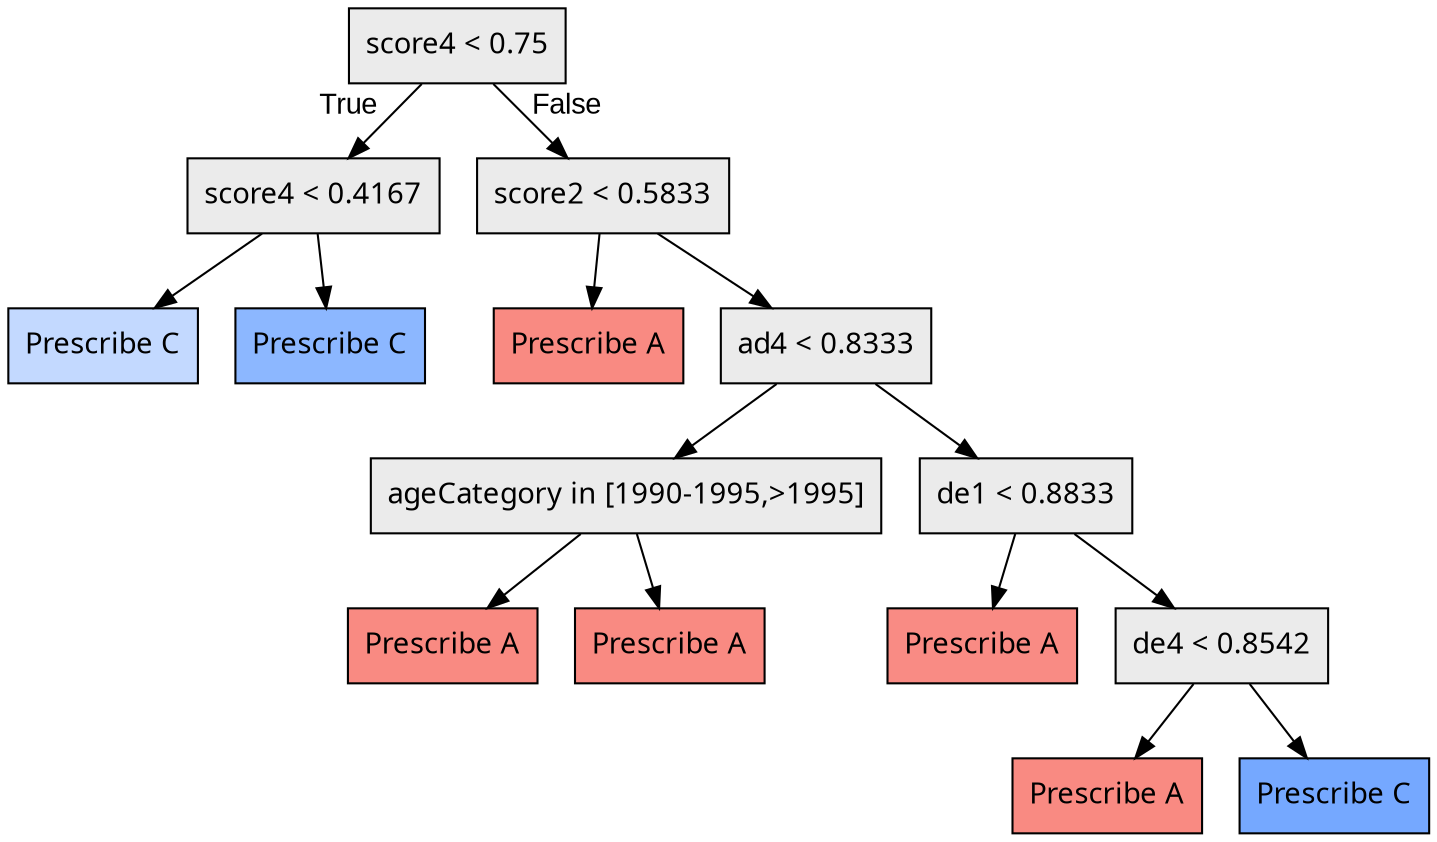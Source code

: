 digraph "G" {
1 [fillcolor="#EBEBEB", fontname="bold arial", label="score4 &lt; 0.75", shape=box, style="filled"];
2 [fillcolor="#EBEBEB", fontname="bold arial", label="score4 &lt; 0.4167", shape=box, style="filled"];
3 [color=black, fillcolor="#619CFF60", fontname="bold arial", label="Prescribe C", shape=box, style="filled"];
4 [color=black, fillcolor="#619CFFb9", fontname="bold arial", label="Prescribe C", shape=box, style="filled"];
5 [fillcolor="#EBEBEB", fontname="bold arial", label="score2 &lt; 0.5833", shape=box, style="filled"];
6 [color=black, fillcolor="#F8766Dda", fontname="bold arial", label="Prescribe A", shape=box, style="filled"];
7 [fillcolor="#EBEBEB", fontname="bold arial", label="ad4 &lt; 0.8333", shape=box, style="filled"];
8 [fillcolor="#EBEBEB", fontname="bold arial", label="ageCategory in [1990-1995,&gt;1995]", shape=box, style="filled"];
9 [color=black, fillcolor="#F8766Dda", fontname="bold arial", label="Prescribe A", shape=box, style="filled"];
10 [color=black, fillcolor="#F8766Dda", fontname="bold arial", label="Prescribe A", shape=box, style="filled"];
11 [fillcolor="#EBEBEB", fontname="bold arial", label="de1 &lt; 0.8833", shape=box, style="filled"];
12 [color=black, fillcolor="#F8766Dd7", fontname="bold arial", label="Prescribe A", shape=box, style="filled"];
13 [fillcolor="#EBEBEB", fontname="bold arial", label="de4 &lt; 0.8542", shape=box, style="filled"];
14 [color=black, fillcolor="#F8766Dda", fontname="bold arial", label="Prescribe A", shape=box, style="filled"];
15 [color=black, fillcolor="#619CFFdf", fontname="bold arial", label="Prescribe C", shape=box, style="filled"];
1 -> 2  [fontname="arial", headlabel="True", key=0, labelangle=45, labeldistance="2.5"];
1 -> 5  [fontname="arial", headlabel="False", key=0, labelangle="-45", labeldistance="2.5"];
2 -> 3  [key=0];
2 -> 4  [key=0];
5 -> 6  [key=0];
5 -> 7  [key=0];
7 -> 8  [key=0];
7 -> 11  [key=0];
8 -> 9  [key=0];
8 -> 10  [key=0];
11 -> 12  [key=0];
11 -> 13  [key=0];
13 -> 14  [key=0];
13 -> 15  [key=0];
}
